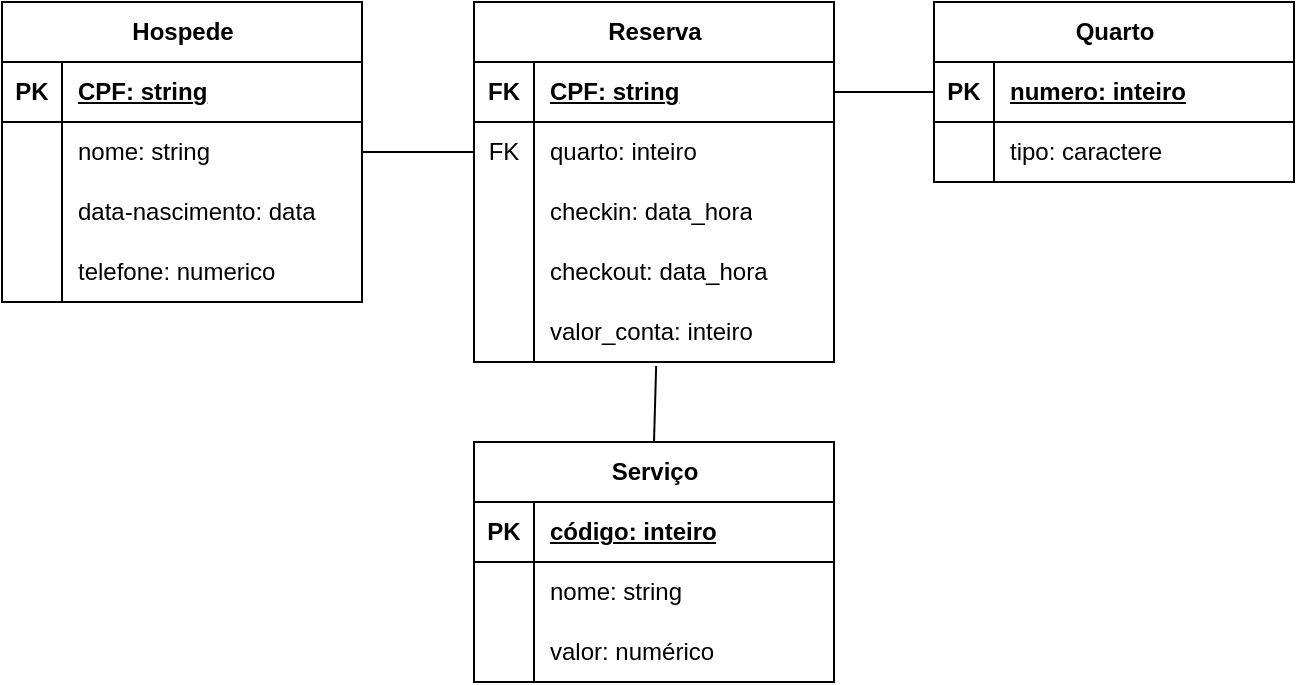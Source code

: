 <mxfile version="24.7.17">
  <diagram name="Página-1" id="qcgY3cNMmmTwQj-Rh_Z1">
    <mxGraphModel dx="880" dy="468" grid="1" gridSize="10" guides="1" tooltips="1" connect="1" arrows="1" fold="1" page="1" pageScale="1" pageWidth="827" pageHeight="1169" math="0" shadow="0">
      <root>
        <mxCell id="0" />
        <mxCell id="1" parent="0" />
        <mxCell id="bN2JjHnxLLgpgR0nxqK_-55" value="Hospede" style="shape=table;startSize=30;container=1;collapsible=1;childLayout=tableLayout;fixedRows=1;rowLines=0;fontStyle=1;align=center;resizeLast=1;html=1;" vertex="1" parent="1">
          <mxGeometry x="124" y="160" width="180" height="150" as="geometry" />
        </mxCell>
        <mxCell id="bN2JjHnxLLgpgR0nxqK_-56" value="" style="shape=tableRow;horizontal=0;startSize=0;swimlaneHead=0;swimlaneBody=0;fillColor=none;collapsible=0;dropTarget=0;points=[[0,0.5],[1,0.5]];portConstraint=eastwest;top=0;left=0;right=0;bottom=1;" vertex="1" parent="bN2JjHnxLLgpgR0nxqK_-55">
          <mxGeometry y="30" width="180" height="30" as="geometry" />
        </mxCell>
        <mxCell id="bN2JjHnxLLgpgR0nxqK_-57" value="PK" style="shape=partialRectangle;connectable=0;fillColor=none;top=0;left=0;bottom=0;right=0;fontStyle=1;overflow=hidden;whiteSpace=wrap;html=1;" vertex="1" parent="bN2JjHnxLLgpgR0nxqK_-56">
          <mxGeometry width="30" height="30" as="geometry">
            <mxRectangle width="30" height="30" as="alternateBounds" />
          </mxGeometry>
        </mxCell>
        <mxCell id="bN2JjHnxLLgpgR0nxqK_-58" value="CPF: string" style="shape=partialRectangle;connectable=0;fillColor=none;top=0;left=0;bottom=0;right=0;align=left;spacingLeft=6;fontStyle=5;overflow=hidden;whiteSpace=wrap;html=1;" vertex="1" parent="bN2JjHnxLLgpgR0nxqK_-56">
          <mxGeometry x="30" width="150" height="30" as="geometry">
            <mxRectangle width="150" height="30" as="alternateBounds" />
          </mxGeometry>
        </mxCell>
        <mxCell id="bN2JjHnxLLgpgR0nxqK_-59" value="" style="shape=tableRow;horizontal=0;startSize=0;swimlaneHead=0;swimlaneBody=0;fillColor=none;collapsible=0;dropTarget=0;points=[[0,0.5],[1,0.5]];portConstraint=eastwest;top=0;left=0;right=0;bottom=0;" vertex="1" parent="bN2JjHnxLLgpgR0nxqK_-55">
          <mxGeometry y="60" width="180" height="30" as="geometry" />
        </mxCell>
        <mxCell id="bN2JjHnxLLgpgR0nxqK_-60" value="" style="shape=partialRectangle;connectable=0;fillColor=none;top=0;left=0;bottom=0;right=0;editable=1;overflow=hidden;whiteSpace=wrap;html=1;" vertex="1" parent="bN2JjHnxLLgpgR0nxqK_-59">
          <mxGeometry width="30" height="30" as="geometry">
            <mxRectangle width="30" height="30" as="alternateBounds" />
          </mxGeometry>
        </mxCell>
        <mxCell id="bN2JjHnxLLgpgR0nxqK_-61" value="nome: string" style="shape=partialRectangle;connectable=0;fillColor=none;top=0;left=0;bottom=0;right=0;align=left;spacingLeft=6;overflow=hidden;whiteSpace=wrap;html=1;" vertex="1" parent="bN2JjHnxLLgpgR0nxqK_-59">
          <mxGeometry x="30" width="150" height="30" as="geometry">
            <mxRectangle width="150" height="30" as="alternateBounds" />
          </mxGeometry>
        </mxCell>
        <mxCell id="bN2JjHnxLLgpgR0nxqK_-62" value="" style="shape=tableRow;horizontal=0;startSize=0;swimlaneHead=0;swimlaneBody=0;fillColor=none;collapsible=0;dropTarget=0;points=[[0,0.5],[1,0.5]];portConstraint=eastwest;top=0;left=0;right=0;bottom=0;" vertex="1" parent="bN2JjHnxLLgpgR0nxqK_-55">
          <mxGeometry y="90" width="180" height="30" as="geometry" />
        </mxCell>
        <mxCell id="bN2JjHnxLLgpgR0nxqK_-63" value="" style="shape=partialRectangle;connectable=0;fillColor=none;top=0;left=0;bottom=0;right=0;editable=1;overflow=hidden;whiteSpace=wrap;html=1;" vertex="1" parent="bN2JjHnxLLgpgR0nxqK_-62">
          <mxGeometry width="30" height="30" as="geometry">
            <mxRectangle width="30" height="30" as="alternateBounds" />
          </mxGeometry>
        </mxCell>
        <mxCell id="bN2JjHnxLLgpgR0nxqK_-64" value="data-nascimento: data" style="shape=partialRectangle;connectable=0;fillColor=none;top=0;left=0;bottom=0;right=0;align=left;spacingLeft=6;overflow=hidden;whiteSpace=wrap;html=1;" vertex="1" parent="bN2JjHnxLLgpgR0nxqK_-62">
          <mxGeometry x="30" width="150" height="30" as="geometry">
            <mxRectangle width="150" height="30" as="alternateBounds" />
          </mxGeometry>
        </mxCell>
        <mxCell id="bN2JjHnxLLgpgR0nxqK_-65" value="" style="shape=tableRow;horizontal=0;startSize=0;swimlaneHead=0;swimlaneBody=0;fillColor=none;collapsible=0;dropTarget=0;points=[[0,0.5],[1,0.5]];portConstraint=eastwest;top=0;left=0;right=0;bottom=0;" vertex="1" parent="bN2JjHnxLLgpgR0nxqK_-55">
          <mxGeometry y="120" width="180" height="30" as="geometry" />
        </mxCell>
        <mxCell id="bN2JjHnxLLgpgR0nxqK_-66" value="" style="shape=partialRectangle;connectable=0;fillColor=none;top=0;left=0;bottom=0;right=0;editable=1;overflow=hidden;whiteSpace=wrap;html=1;" vertex="1" parent="bN2JjHnxLLgpgR0nxqK_-65">
          <mxGeometry width="30" height="30" as="geometry">
            <mxRectangle width="30" height="30" as="alternateBounds" />
          </mxGeometry>
        </mxCell>
        <mxCell id="bN2JjHnxLLgpgR0nxqK_-67" value="telefone: numerico" style="shape=partialRectangle;connectable=0;fillColor=none;top=0;left=0;bottom=0;right=0;align=left;spacingLeft=6;overflow=hidden;whiteSpace=wrap;html=1;" vertex="1" parent="bN2JjHnxLLgpgR0nxqK_-65">
          <mxGeometry x="30" width="150" height="30" as="geometry">
            <mxRectangle width="150" height="30" as="alternateBounds" />
          </mxGeometry>
        </mxCell>
        <mxCell id="bN2JjHnxLLgpgR0nxqK_-68" value="Reserva" style="shape=table;startSize=30;container=1;collapsible=1;childLayout=tableLayout;fixedRows=1;rowLines=0;fontStyle=1;align=center;resizeLast=1;html=1;" vertex="1" parent="1">
          <mxGeometry x="360" y="160" width="180" height="180" as="geometry" />
        </mxCell>
        <mxCell id="bN2JjHnxLLgpgR0nxqK_-69" value="" style="shape=tableRow;horizontal=0;startSize=0;swimlaneHead=0;swimlaneBody=0;fillColor=none;collapsible=0;dropTarget=0;points=[[0,0.5],[1,0.5]];portConstraint=eastwest;top=0;left=0;right=0;bottom=1;" vertex="1" parent="bN2JjHnxLLgpgR0nxqK_-68">
          <mxGeometry y="30" width="180" height="30" as="geometry" />
        </mxCell>
        <mxCell id="bN2JjHnxLLgpgR0nxqK_-70" value="FK" style="shape=partialRectangle;connectable=0;fillColor=none;top=0;left=0;bottom=0;right=0;fontStyle=1;overflow=hidden;whiteSpace=wrap;html=1;" vertex="1" parent="bN2JjHnxLLgpgR0nxqK_-69">
          <mxGeometry width="30" height="30" as="geometry">
            <mxRectangle width="30" height="30" as="alternateBounds" />
          </mxGeometry>
        </mxCell>
        <mxCell id="bN2JjHnxLLgpgR0nxqK_-71" value="CPF: string" style="shape=partialRectangle;connectable=0;fillColor=none;top=0;left=0;bottom=0;right=0;align=left;spacingLeft=6;fontStyle=5;overflow=hidden;whiteSpace=wrap;html=1;" vertex="1" parent="bN2JjHnxLLgpgR0nxqK_-69">
          <mxGeometry x="30" width="150" height="30" as="geometry">
            <mxRectangle width="150" height="30" as="alternateBounds" />
          </mxGeometry>
        </mxCell>
        <mxCell id="bN2JjHnxLLgpgR0nxqK_-72" value="" style="shape=tableRow;horizontal=0;startSize=0;swimlaneHead=0;swimlaneBody=0;fillColor=none;collapsible=0;dropTarget=0;points=[[0,0.5],[1,0.5]];portConstraint=eastwest;top=0;left=0;right=0;bottom=0;" vertex="1" parent="bN2JjHnxLLgpgR0nxqK_-68">
          <mxGeometry y="60" width="180" height="30" as="geometry" />
        </mxCell>
        <mxCell id="bN2JjHnxLLgpgR0nxqK_-73" value="FK" style="shape=partialRectangle;connectable=0;fillColor=none;top=0;left=0;bottom=0;right=0;editable=1;overflow=hidden;whiteSpace=wrap;html=1;" vertex="1" parent="bN2JjHnxLLgpgR0nxqK_-72">
          <mxGeometry width="30" height="30" as="geometry">
            <mxRectangle width="30" height="30" as="alternateBounds" />
          </mxGeometry>
        </mxCell>
        <mxCell id="bN2JjHnxLLgpgR0nxqK_-74" value="quarto: inteiro" style="shape=partialRectangle;connectable=0;fillColor=none;top=0;left=0;bottom=0;right=0;align=left;spacingLeft=6;overflow=hidden;whiteSpace=wrap;html=1;" vertex="1" parent="bN2JjHnxLLgpgR0nxqK_-72">
          <mxGeometry x="30" width="150" height="30" as="geometry">
            <mxRectangle width="150" height="30" as="alternateBounds" />
          </mxGeometry>
        </mxCell>
        <mxCell id="bN2JjHnxLLgpgR0nxqK_-75" value="" style="shape=tableRow;horizontal=0;startSize=0;swimlaneHead=0;swimlaneBody=0;fillColor=none;collapsible=0;dropTarget=0;points=[[0,0.5],[1,0.5]];portConstraint=eastwest;top=0;left=0;right=0;bottom=0;" vertex="1" parent="bN2JjHnxLLgpgR0nxqK_-68">
          <mxGeometry y="90" width="180" height="30" as="geometry" />
        </mxCell>
        <mxCell id="bN2JjHnxLLgpgR0nxqK_-76" value="" style="shape=partialRectangle;connectable=0;fillColor=none;top=0;left=0;bottom=0;right=0;editable=1;overflow=hidden;whiteSpace=wrap;html=1;" vertex="1" parent="bN2JjHnxLLgpgR0nxqK_-75">
          <mxGeometry width="30" height="30" as="geometry">
            <mxRectangle width="30" height="30" as="alternateBounds" />
          </mxGeometry>
        </mxCell>
        <mxCell id="bN2JjHnxLLgpgR0nxqK_-77" value="checkin: data_hora" style="shape=partialRectangle;connectable=0;fillColor=none;top=0;left=0;bottom=0;right=0;align=left;spacingLeft=6;overflow=hidden;whiteSpace=wrap;html=1;" vertex="1" parent="bN2JjHnxLLgpgR0nxqK_-75">
          <mxGeometry x="30" width="150" height="30" as="geometry">
            <mxRectangle width="150" height="30" as="alternateBounds" />
          </mxGeometry>
        </mxCell>
        <mxCell id="bN2JjHnxLLgpgR0nxqK_-78" value="" style="shape=tableRow;horizontal=0;startSize=0;swimlaneHead=0;swimlaneBody=0;fillColor=none;collapsible=0;dropTarget=0;points=[[0,0.5],[1,0.5]];portConstraint=eastwest;top=0;left=0;right=0;bottom=0;" vertex="1" parent="bN2JjHnxLLgpgR0nxqK_-68">
          <mxGeometry y="120" width="180" height="30" as="geometry" />
        </mxCell>
        <mxCell id="bN2JjHnxLLgpgR0nxqK_-79" value="" style="shape=partialRectangle;connectable=0;fillColor=none;top=0;left=0;bottom=0;right=0;editable=1;overflow=hidden;whiteSpace=wrap;html=1;" vertex="1" parent="bN2JjHnxLLgpgR0nxqK_-78">
          <mxGeometry width="30" height="30" as="geometry">
            <mxRectangle width="30" height="30" as="alternateBounds" />
          </mxGeometry>
        </mxCell>
        <mxCell id="bN2JjHnxLLgpgR0nxqK_-80" value="checkout: data_hora" style="shape=partialRectangle;connectable=0;fillColor=none;top=0;left=0;bottom=0;right=0;align=left;spacingLeft=6;overflow=hidden;whiteSpace=wrap;html=1;" vertex="1" parent="bN2JjHnxLLgpgR0nxqK_-78">
          <mxGeometry x="30" width="150" height="30" as="geometry">
            <mxRectangle width="150" height="30" as="alternateBounds" />
          </mxGeometry>
        </mxCell>
        <mxCell id="bN2JjHnxLLgpgR0nxqK_-81" style="shape=tableRow;horizontal=0;startSize=0;swimlaneHead=0;swimlaneBody=0;fillColor=none;collapsible=0;dropTarget=0;points=[[0,0.5],[1,0.5]];portConstraint=eastwest;top=0;left=0;right=0;bottom=0;" vertex="1" parent="bN2JjHnxLLgpgR0nxqK_-68">
          <mxGeometry y="150" width="180" height="30" as="geometry" />
        </mxCell>
        <mxCell id="bN2JjHnxLLgpgR0nxqK_-82" style="shape=partialRectangle;connectable=0;fillColor=none;top=0;left=0;bottom=0;right=0;editable=1;overflow=hidden;whiteSpace=wrap;html=1;" vertex="1" parent="bN2JjHnxLLgpgR0nxqK_-81">
          <mxGeometry width="30" height="30" as="geometry">
            <mxRectangle width="30" height="30" as="alternateBounds" />
          </mxGeometry>
        </mxCell>
        <mxCell id="bN2JjHnxLLgpgR0nxqK_-83" value="valor_conta: inteiro" style="shape=partialRectangle;connectable=0;fillColor=none;top=0;left=0;bottom=0;right=0;align=left;spacingLeft=6;overflow=hidden;whiteSpace=wrap;html=1;" vertex="1" parent="bN2JjHnxLLgpgR0nxqK_-81">
          <mxGeometry x="30" width="150" height="30" as="geometry">
            <mxRectangle width="150" height="30" as="alternateBounds" />
          </mxGeometry>
        </mxCell>
        <mxCell id="bN2JjHnxLLgpgR0nxqK_-84" value="Quarto" style="shape=table;startSize=30;container=1;collapsible=1;childLayout=tableLayout;fixedRows=1;rowLines=0;fontStyle=1;align=center;resizeLast=1;html=1;" vertex="1" parent="1">
          <mxGeometry x="590" y="160" width="180" height="90" as="geometry" />
        </mxCell>
        <mxCell id="bN2JjHnxLLgpgR0nxqK_-85" value="" style="shape=tableRow;horizontal=0;startSize=0;swimlaneHead=0;swimlaneBody=0;fillColor=none;collapsible=0;dropTarget=0;points=[[0,0.5],[1,0.5]];portConstraint=eastwest;top=0;left=0;right=0;bottom=1;" vertex="1" parent="bN2JjHnxLLgpgR0nxqK_-84">
          <mxGeometry y="30" width="180" height="30" as="geometry" />
        </mxCell>
        <mxCell id="bN2JjHnxLLgpgR0nxqK_-86" value="PK" style="shape=partialRectangle;connectable=0;fillColor=none;top=0;left=0;bottom=0;right=0;fontStyle=1;overflow=hidden;whiteSpace=wrap;html=1;" vertex="1" parent="bN2JjHnxLLgpgR0nxqK_-85">
          <mxGeometry width="30" height="30" as="geometry">
            <mxRectangle width="30" height="30" as="alternateBounds" />
          </mxGeometry>
        </mxCell>
        <mxCell id="bN2JjHnxLLgpgR0nxqK_-87" value="numero: inteiro" style="shape=partialRectangle;connectable=0;fillColor=none;top=0;left=0;bottom=0;right=0;align=left;spacingLeft=6;fontStyle=5;overflow=hidden;whiteSpace=wrap;html=1;" vertex="1" parent="bN2JjHnxLLgpgR0nxqK_-85">
          <mxGeometry x="30" width="150" height="30" as="geometry">
            <mxRectangle width="150" height="30" as="alternateBounds" />
          </mxGeometry>
        </mxCell>
        <mxCell id="bN2JjHnxLLgpgR0nxqK_-88" value="" style="shape=tableRow;horizontal=0;startSize=0;swimlaneHead=0;swimlaneBody=0;fillColor=none;collapsible=0;dropTarget=0;points=[[0,0.5],[1,0.5]];portConstraint=eastwest;top=0;left=0;right=0;bottom=0;" vertex="1" parent="bN2JjHnxLLgpgR0nxqK_-84">
          <mxGeometry y="60" width="180" height="30" as="geometry" />
        </mxCell>
        <mxCell id="bN2JjHnxLLgpgR0nxqK_-89" value="" style="shape=partialRectangle;connectable=0;fillColor=none;top=0;left=0;bottom=0;right=0;editable=1;overflow=hidden;whiteSpace=wrap;html=1;" vertex="1" parent="bN2JjHnxLLgpgR0nxqK_-88">
          <mxGeometry width="30" height="30" as="geometry">
            <mxRectangle width="30" height="30" as="alternateBounds" />
          </mxGeometry>
        </mxCell>
        <mxCell id="bN2JjHnxLLgpgR0nxqK_-90" value="tipo: caractere" style="shape=partialRectangle;connectable=0;fillColor=none;top=0;left=0;bottom=0;right=0;align=left;spacingLeft=6;overflow=hidden;whiteSpace=wrap;html=1;" vertex="1" parent="bN2JjHnxLLgpgR0nxqK_-88">
          <mxGeometry x="30" width="150" height="30" as="geometry">
            <mxRectangle width="150" height="30" as="alternateBounds" />
          </mxGeometry>
        </mxCell>
        <mxCell id="bN2JjHnxLLgpgR0nxqK_-100" value="Serviço" style="shape=table;startSize=30;container=1;collapsible=1;childLayout=tableLayout;fixedRows=1;rowLines=0;fontStyle=1;align=center;resizeLast=1;html=1;" vertex="1" parent="1">
          <mxGeometry x="360" y="380" width="180" height="120" as="geometry" />
        </mxCell>
        <mxCell id="bN2JjHnxLLgpgR0nxqK_-101" value="" style="shape=tableRow;horizontal=0;startSize=0;swimlaneHead=0;swimlaneBody=0;fillColor=none;collapsible=0;dropTarget=0;points=[[0,0.5],[1,0.5]];portConstraint=eastwest;top=0;left=0;right=0;bottom=1;" vertex="1" parent="bN2JjHnxLLgpgR0nxqK_-100">
          <mxGeometry y="30" width="180" height="30" as="geometry" />
        </mxCell>
        <mxCell id="bN2JjHnxLLgpgR0nxqK_-102" value="PK" style="shape=partialRectangle;connectable=0;fillColor=none;top=0;left=0;bottom=0;right=0;fontStyle=1;overflow=hidden;whiteSpace=wrap;html=1;" vertex="1" parent="bN2JjHnxLLgpgR0nxqK_-101">
          <mxGeometry width="30" height="30" as="geometry">
            <mxRectangle width="30" height="30" as="alternateBounds" />
          </mxGeometry>
        </mxCell>
        <mxCell id="bN2JjHnxLLgpgR0nxqK_-103" value="código: inteiro" style="shape=partialRectangle;connectable=0;fillColor=none;top=0;left=0;bottom=0;right=0;align=left;spacingLeft=6;fontStyle=5;overflow=hidden;whiteSpace=wrap;html=1;" vertex="1" parent="bN2JjHnxLLgpgR0nxqK_-101">
          <mxGeometry x="30" width="150" height="30" as="geometry">
            <mxRectangle width="150" height="30" as="alternateBounds" />
          </mxGeometry>
        </mxCell>
        <mxCell id="bN2JjHnxLLgpgR0nxqK_-104" value="" style="shape=tableRow;horizontal=0;startSize=0;swimlaneHead=0;swimlaneBody=0;fillColor=none;collapsible=0;dropTarget=0;points=[[0,0.5],[1,0.5]];portConstraint=eastwest;top=0;left=0;right=0;bottom=0;" vertex="1" parent="bN2JjHnxLLgpgR0nxqK_-100">
          <mxGeometry y="60" width="180" height="30" as="geometry" />
        </mxCell>
        <mxCell id="bN2JjHnxLLgpgR0nxqK_-105" value="" style="shape=partialRectangle;connectable=0;fillColor=none;top=0;left=0;bottom=0;right=0;editable=1;overflow=hidden;whiteSpace=wrap;html=1;" vertex="1" parent="bN2JjHnxLLgpgR0nxqK_-104">
          <mxGeometry width="30" height="30" as="geometry">
            <mxRectangle width="30" height="30" as="alternateBounds" />
          </mxGeometry>
        </mxCell>
        <mxCell id="bN2JjHnxLLgpgR0nxqK_-106" value="nome: string" style="shape=partialRectangle;connectable=0;fillColor=none;top=0;left=0;bottom=0;right=0;align=left;spacingLeft=6;overflow=hidden;whiteSpace=wrap;html=1;" vertex="1" parent="bN2JjHnxLLgpgR0nxqK_-104">
          <mxGeometry x="30" width="150" height="30" as="geometry">
            <mxRectangle width="150" height="30" as="alternateBounds" />
          </mxGeometry>
        </mxCell>
        <mxCell id="bN2JjHnxLLgpgR0nxqK_-107" style="shape=tableRow;horizontal=0;startSize=0;swimlaneHead=0;swimlaneBody=0;fillColor=none;collapsible=0;dropTarget=0;points=[[0,0.5],[1,0.5]];portConstraint=eastwest;top=0;left=0;right=0;bottom=0;" vertex="1" parent="bN2JjHnxLLgpgR0nxqK_-100">
          <mxGeometry y="90" width="180" height="30" as="geometry" />
        </mxCell>
        <mxCell id="bN2JjHnxLLgpgR0nxqK_-108" style="shape=partialRectangle;connectable=0;fillColor=none;top=0;left=0;bottom=0;right=0;editable=1;overflow=hidden;whiteSpace=wrap;html=1;" vertex="1" parent="bN2JjHnxLLgpgR0nxqK_-107">
          <mxGeometry width="30" height="30" as="geometry">
            <mxRectangle width="30" height="30" as="alternateBounds" />
          </mxGeometry>
        </mxCell>
        <mxCell id="bN2JjHnxLLgpgR0nxqK_-109" value="valor: numérico" style="shape=partialRectangle;connectable=0;fillColor=none;top=0;left=0;bottom=0;right=0;align=left;spacingLeft=6;overflow=hidden;whiteSpace=wrap;html=1;" vertex="1" parent="bN2JjHnxLLgpgR0nxqK_-107">
          <mxGeometry x="30" width="150" height="30" as="geometry">
            <mxRectangle width="150" height="30" as="alternateBounds" />
          </mxGeometry>
        </mxCell>
        <mxCell id="bN2JjHnxLLgpgR0nxqK_-110" style="rounded=0;orthogonalLoop=1;jettySize=auto;html=1;exitX=1;exitY=0.5;exitDx=0;exitDy=0;entryX=0;entryY=0.5;entryDx=0;entryDy=0;endArrow=none;endFill=0;" edge="1" parent="1" source="bN2JjHnxLLgpgR0nxqK_-59" target="bN2JjHnxLLgpgR0nxqK_-72">
          <mxGeometry relative="1" as="geometry" />
        </mxCell>
        <mxCell id="bN2JjHnxLLgpgR0nxqK_-111" style="edgeStyle=none;shape=connector;rounded=0;orthogonalLoop=1;jettySize=auto;html=1;exitX=1;exitY=0.5;exitDx=0;exitDy=0;entryX=0;entryY=0.5;entryDx=0;entryDy=0;strokeColor=default;align=center;verticalAlign=middle;fontFamily=Helvetica;fontSize=11;fontColor=default;labelBackgroundColor=default;endArrow=none;endFill=0;" edge="1" parent="1" source="bN2JjHnxLLgpgR0nxqK_-69" target="bN2JjHnxLLgpgR0nxqK_-85">
          <mxGeometry relative="1" as="geometry" />
        </mxCell>
        <mxCell id="bN2JjHnxLLgpgR0nxqK_-112" style="edgeStyle=none;shape=connector;rounded=0;orthogonalLoop=1;jettySize=auto;html=1;exitX=0.5;exitY=0;exitDx=0;exitDy=0;entryX=0.506;entryY=1.067;entryDx=0;entryDy=0;entryPerimeter=0;strokeColor=default;align=center;verticalAlign=middle;fontFamily=Helvetica;fontSize=11;fontColor=default;labelBackgroundColor=default;endArrow=none;endFill=0;" edge="1" parent="1" source="bN2JjHnxLLgpgR0nxqK_-100" target="bN2JjHnxLLgpgR0nxqK_-81">
          <mxGeometry relative="1" as="geometry" />
        </mxCell>
      </root>
    </mxGraphModel>
  </diagram>
</mxfile>
